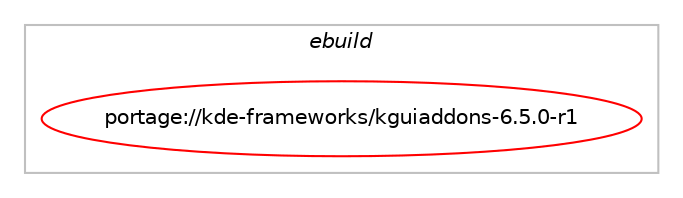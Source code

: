 digraph prolog {

# *************
# Graph options
# *************

newrank=true;
concentrate=true;
compound=true;
graph [rankdir=LR,fontname=Helvetica,fontsize=10,ranksep=1.5];#, ranksep=2.5, nodesep=0.2];
edge  [arrowhead=vee];
node  [fontname=Helvetica,fontsize=10];

# **********
# The ebuild
# **********

subgraph cluster_leftcol {
color=gray;
label=<<i>ebuild</i>>;
id [label="portage://kde-frameworks/kguiaddons-6.5.0-r1", color=red, width=4, href="../kde-frameworks/kguiaddons-6.5.0-r1.svg"];
}

# ****************
# The dependencies
# ****************

subgraph cluster_midcol {
color=gray;
label=<<i>dependencies</i>>;
subgraph cluster_compile {
fillcolor="#eeeeee";
style=filled;
label=<<i>compile</i>>;
# *** BEGIN UNKNOWN DEPENDENCY TYPE (TODO) ***
# id -> equal(use_conditional_group(positive,X,portage://kde-frameworks/kguiaddons-6.5.0-r1,[package_dependency(portage://kde-frameworks/kguiaddons-6.5.0-r1,install,no,dev-qt,qtbase,greaterequal,[6.6.2,,,6.6.2],[slot(6)],[use(enable(X),none)]),package_dependency(portage://kde-frameworks/kguiaddons-6.5.0-r1,install,no,x11-libs,libX11,none,[,,],[],[])]))
# *** END UNKNOWN DEPENDENCY TYPE (TODO) ***

# *** BEGIN UNKNOWN DEPENDENCY TYPE (TODO) ***
# id -> equal(use_conditional_group(positive,X,portage://kde-frameworks/kguiaddons-6.5.0-r1,[package_dependency(portage://kde-frameworks/kguiaddons-6.5.0-r1,install,no,x11-base,xorg-proto,none,[,,],[],[]),package_dependency(portage://kde-frameworks/kguiaddons-6.5.0-r1,install,no,x11-libs,libxcb,none,[,,],[],[])]))
# *** END UNKNOWN DEPENDENCY TYPE (TODO) ***

# *** BEGIN UNKNOWN DEPENDENCY TYPE (TODO) ***
# id -> equal(use_conditional_group(positive,doc,portage://kde-frameworks/kguiaddons-6.5.0-r1,[package_dependency(portage://kde-frameworks/kguiaddons-6.5.0-r1,install,no,dev-qt,qt-docs,none,[,,],[slot(6)],[])]))
# *** END UNKNOWN DEPENDENCY TYPE (TODO) ***

# *** BEGIN UNKNOWN DEPENDENCY TYPE (TODO) ***
# id -> equal(use_conditional_group(positive,wayland,portage://kde-frameworks/kguiaddons-6.5.0-r1,[package_dependency(portage://kde-frameworks/kguiaddons-6.5.0-r1,install,no,dev-libs,plasma-wayland-protocols,greaterequal,[1.11.1,,,1.11.1],[],[])]))
# *** END UNKNOWN DEPENDENCY TYPE (TODO) ***

# *** BEGIN UNKNOWN DEPENDENCY TYPE (TODO) ***
# id -> equal(use_conditional_group(positive,wayland,portage://kde-frameworks/kguiaddons-6.5.0-r1,[package_dependency(portage://kde-frameworks/kguiaddons-6.5.0-r1,install,no,dev-libs,wayland,none,[,,],[],[]),package_dependency(portage://kde-frameworks/kguiaddons-6.5.0-r1,install,no,dev-qt,qtbase,greaterequal,[6.6.2,,,6.6.2],[slot(6),equal],[use(enable(wayland),none)]),package_dependency(portage://kde-frameworks/kguiaddons-6.5.0-r1,install,no,dev-qt,qtwayland,greaterequal,[6.6.2,,,6.6.2],[slot(6)],[])]))
# *** END UNKNOWN DEPENDENCY TYPE (TODO) ***

# *** BEGIN UNKNOWN DEPENDENCY TYPE (TODO) ***
# id -> equal(package_dependency(portage://kde-frameworks/kguiaddons-6.5.0-r1,install,no,dev-qt,qtbase,greaterequal,[6.6.2,,,6.6.2],[slot(6)],[use(optenable(dbus),none),use(enable(gui),none)]))
# *** END UNKNOWN DEPENDENCY TYPE (TODO) ***

# *** BEGIN UNKNOWN DEPENDENCY TYPE (TODO) ***
# id -> equal(package_dependency(portage://kde-frameworks/kguiaddons-6.5.0-r1,install,no,dev-qt,qtbase,none,[,,],[slot(6)],[]))
# *** END UNKNOWN DEPENDENCY TYPE (TODO) ***

}
subgraph cluster_compileandrun {
fillcolor="#eeeeee";
style=filled;
label=<<i>compile and run</i>>;
}
subgraph cluster_run {
fillcolor="#eeeeee";
style=filled;
label=<<i>run</i>>;
# *** BEGIN UNKNOWN DEPENDENCY TYPE (TODO) ***
# id -> equal(any_of_group([package_dependency(portage://kde-frameworks/kguiaddons-6.5.0-r1,run,no,kde-frameworks,breeze-icons,none,[,,],any_different_slot,[]),package_dependency(portage://kde-frameworks/kguiaddons-6.5.0-r1,run,no,kde-frameworks,oxygen-icons,none,[,,],any_different_slot,[])]))
# *** END UNKNOWN DEPENDENCY TYPE (TODO) ***

# *** BEGIN UNKNOWN DEPENDENCY TYPE (TODO) ***
# id -> equal(use_conditional_group(positive,X,portage://kde-frameworks/kguiaddons-6.5.0-r1,[package_dependency(portage://kde-frameworks/kguiaddons-6.5.0-r1,run,no,dev-qt,qtbase,greaterequal,[6.6.2,,,6.6.2],[slot(6)],[use(enable(X),none)]),package_dependency(portage://kde-frameworks/kguiaddons-6.5.0-r1,run,no,x11-libs,libX11,none,[,,],[],[])]))
# *** END UNKNOWN DEPENDENCY TYPE (TODO) ***

# *** BEGIN UNKNOWN DEPENDENCY TYPE (TODO) ***
# id -> equal(use_conditional_group(positive,doc,portage://kde-frameworks/kguiaddons-6.5.0-r1,[package_dependency(portage://kde-frameworks/kguiaddons-6.5.0-r1,run,no,dev-qt,qt-docs,none,[,,],[slot(6)],[])]))
# *** END UNKNOWN DEPENDENCY TYPE (TODO) ***

# *** BEGIN UNKNOWN DEPENDENCY TYPE (TODO) ***
# id -> equal(use_conditional_group(positive,wayland,portage://kde-frameworks/kguiaddons-6.5.0-r1,[package_dependency(portage://kde-frameworks/kguiaddons-6.5.0-r1,run,no,dev-libs,wayland,none,[,,],[],[]),package_dependency(portage://kde-frameworks/kguiaddons-6.5.0-r1,run,no,dev-qt,qtbase,greaterequal,[6.6.2,,,6.6.2],[slot(6),equal],[use(enable(wayland),none)]),package_dependency(portage://kde-frameworks/kguiaddons-6.5.0-r1,run,no,dev-qt,qtwayland,greaterequal,[6.6.2,,,6.6.2],[slot(6)],[])]))
# *** END UNKNOWN DEPENDENCY TYPE (TODO) ***

# *** BEGIN UNKNOWN DEPENDENCY TYPE (TODO) ***
# id -> equal(package_dependency(portage://kde-frameworks/kguiaddons-6.5.0-r1,run,no,dev-qt,qtbase,greaterequal,[6.6.2,,,6.6.2],[slot(6)],[use(optenable(dbus),none),use(enable(gui),none)]))
# *** END UNKNOWN DEPENDENCY TYPE (TODO) ***

# *** BEGIN UNKNOWN DEPENDENCY TYPE (TODO) ***
# id -> equal(package_dependency(portage://kde-frameworks/kguiaddons-6.5.0-r1,run,no,dev-qt,qtbase,none,[,,],[slot(6)],[]))
# *** END UNKNOWN DEPENDENCY TYPE (TODO) ***

# *** BEGIN UNKNOWN DEPENDENCY TYPE (TODO) ***
# id -> equal(package_dependency(portage://kde-frameworks/kguiaddons-6.5.0-r1,run,no,kde-frameworks,kf-env,greaterequal,[6,,,6],[],[]))
# *** END UNKNOWN DEPENDENCY TYPE (TODO) ***

# *** BEGIN UNKNOWN DEPENDENCY TYPE (TODO) ***
# id -> equal(package_dependency(portage://kde-frameworks/kguiaddons-6.5.0-r1,run,weak,kde-frameworks,kguiaddons,none,[,,],[slot(5)],[use(disable(kf6compat),negative)]))
# *** END UNKNOWN DEPENDENCY TYPE (TODO) ***

}
}

# **************
# The candidates
# **************

subgraph cluster_choices {
rank=same;
color=gray;
label=<<i>candidates</i>>;

}

}
